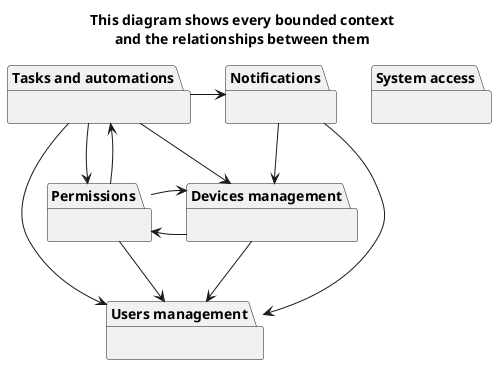 @startuml context-map

hide empty members

title
  This diagram shows every bounded context
  and the relationships between them
end title

package "System access" as SystemAccess {}
package "Users management" as Users {}
package "Devices management" as Devices {}
Devices --> Users
Devices -l-> Permissions
package "Tasks and automations" as Tasks {}
Tasks --> Users
Tasks --> Permissions
Tasks --> Devices
Tasks -r-> Notifications
package "Permissions" {}
Permissions --> Users
Permissions -u-> Tasks
Permissions --> Devices
package "Notifications" {}
Notifications --> Users
Notifications --> Devices

@enduml
